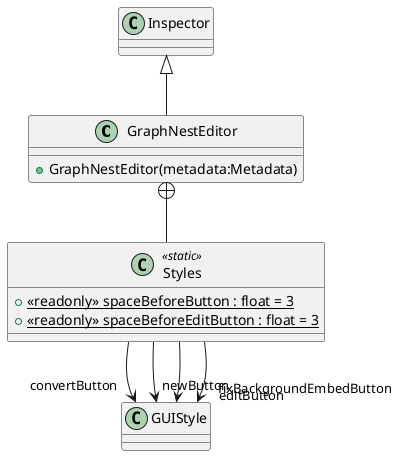 @startuml
class GraphNestEditor {
    + GraphNestEditor(metadata:Metadata)
}
class Styles <<static>> {
    + {static} <<readonly>> spaceBeforeButton : float = 3
    + {static} <<readonly>> spaceBeforeEditButton : float = 3
}
Inspector <|-- GraphNestEditor
GraphNestEditor +-- Styles
Styles --> "convertButton" GUIStyle
Styles --> "newButton" GUIStyle
Styles --> "editButton" GUIStyle
Styles --> "fixBackgroundEmbedButton" GUIStyle
@enduml

